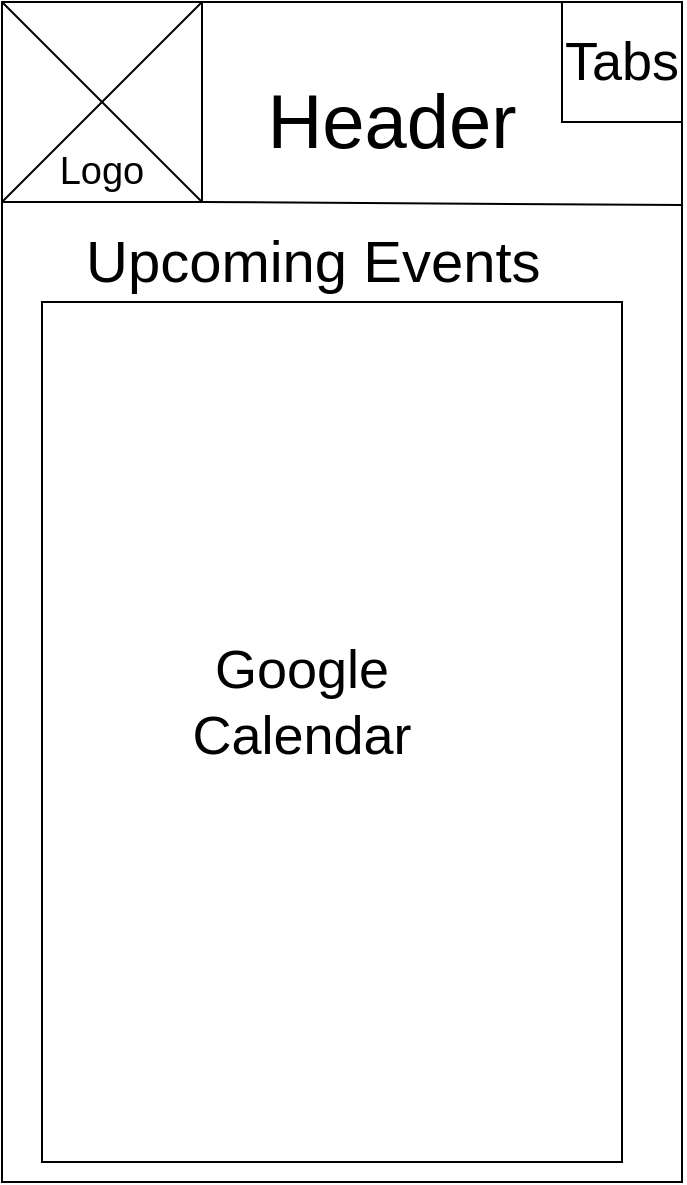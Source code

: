 <mxfile version="12.8.8" type="google"><diagram id="VjxHx-tjBnBEExkhLGyY" name="Page-1"><mxGraphModel dx="1240" dy="573" grid="1" gridSize="10" guides="1" tooltips="1" connect="1" arrows="1" fold="1" page="1" pageScale="1" pageWidth="850" pageHeight="1100" math="0" shadow="0"><root><mxCell id="0"/><mxCell id="1" parent="0"/><mxCell id="Uq071lXBonXZx718GadN-3" value="" style="rounded=0;whiteSpace=wrap;html=1;" parent="1" vertex="1"><mxGeometry x="230" y="10" width="340" height="590" as="geometry"/></mxCell><mxCell id="Uq071lXBonXZx718GadN-4" value="" style="whiteSpace=wrap;html=1;aspect=fixed;" parent="1" vertex="1"><mxGeometry x="510" y="10" width="60" height="60" as="geometry"/></mxCell><mxCell id="Uq071lXBonXZx718GadN-5" value="&lt;font style=&quot;font-size: 27px&quot;&gt;Tabs&lt;/font&gt;" style="text;html=1;strokeColor=none;fillColor=none;align=center;verticalAlign=middle;whiteSpace=wrap;rounded=0;" parent="1" vertex="1"><mxGeometry x="520" y="30" width="40" height="20" as="geometry"/></mxCell><mxCell id="Uq071lXBonXZx718GadN-7" value="" style="whiteSpace=wrap;html=1;aspect=fixed;" parent="1" vertex="1"><mxGeometry x="230" y="10" width="100" height="100" as="geometry"/></mxCell><mxCell id="Uq071lXBonXZx718GadN-8" value="" style="endArrow=none;html=1;entryX=0;entryY=1;entryDx=0;entryDy=0;exitX=1;exitY=0;exitDx=0;exitDy=0;" parent="1" source="Uq071lXBonXZx718GadN-7" target="Uq071lXBonXZx718GadN-7" edge="1"><mxGeometry width="50" height="50" relative="1" as="geometry"><mxPoint x="400" y="310" as="sourcePoint"/><mxPoint x="450" y="260" as="targetPoint"/></mxGeometry></mxCell><mxCell id="Uq071lXBonXZx718GadN-9" value="" style="endArrow=none;html=1;entryX=0;entryY=0;entryDx=0;entryDy=0;exitX=1;exitY=1;exitDx=0;exitDy=0;" parent="1" source="Uq071lXBonXZx718GadN-7" target="Uq071lXBonXZx718GadN-7" edge="1"><mxGeometry width="50" height="50" relative="1" as="geometry"><mxPoint x="400" y="310" as="sourcePoint"/><mxPoint x="450" y="260" as="targetPoint"/></mxGeometry></mxCell><mxCell id="Uq071lXBonXZx718GadN-10" value="&lt;font style=&quot;font-size: 19px&quot;&gt;Logo&lt;/font&gt;" style="text;html=1;strokeColor=none;fillColor=none;align=center;verticalAlign=middle;whiteSpace=wrap;rounded=0;" parent="1" vertex="1"><mxGeometry x="255" y="80" width="50" height="30" as="geometry"/></mxCell><mxCell id="Uq071lXBonXZx718GadN-16" value="&lt;font style=&quot;font-size: 38px&quot;&gt;Header&lt;/font&gt;" style="text;html=1;strokeColor=none;fillColor=none;align=center;verticalAlign=middle;whiteSpace=wrap;rounded=0;" parent="1" vertex="1"><mxGeometry x="370" y="60" width="110" height="20" as="geometry"/></mxCell><mxCell id="Uq071lXBonXZx718GadN-20" value="" style="endArrow=none;html=1;entryX=1;entryY=0.172;entryDx=0;entryDy=0;entryPerimeter=0;" parent="1" target="Uq071lXBonXZx718GadN-3" edge="1"><mxGeometry width="50" height="50" relative="1" as="geometry"><mxPoint x="330" y="110" as="sourcePoint"/><mxPoint x="570" y="270" as="targetPoint"/></mxGeometry></mxCell><mxCell id="0DOgzwqft2qDBgPd3Ll6-3" value="&lt;font style=&quot;font-size: 29px&quot;&gt;Upcoming&amp;nbsp;Events&lt;/font&gt;" style="text;html=1;strokeColor=none;fillColor=none;align=left;verticalAlign=middle;whiteSpace=wrap;rounded=0;" vertex="1" parent="1"><mxGeometry x="270" y="110" width="280" height="60" as="geometry"/></mxCell><mxCell id="0DOgzwqft2qDBgPd3Ll6-4" value="" style="rounded=0;whiteSpace=wrap;html=1;" vertex="1" parent="1"><mxGeometry x="250" y="160" width="290" height="430" as="geometry"/></mxCell><mxCell id="0DOgzwqft2qDBgPd3Ll6-5" value="&lt;font style=&quot;font-size: 27px&quot;&gt;Google Calendar&lt;/font&gt;" style="text;html=1;strokeColor=none;fillColor=none;align=center;verticalAlign=middle;whiteSpace=wrap;rounded=0;" vertex="1" parent="1"><mxGeometry x="360" y="350" width="40" height="20" as="geometry"/></mxCell></root></mxGraphModel></diagram></mxfile>